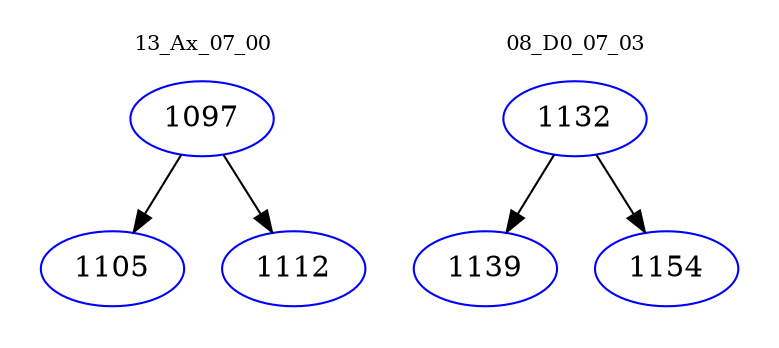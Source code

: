 digraph{
subgraph cluster_0 {
color = white
label = "13_Ax_07_00";
fontsize=10;
T0_1097 [label="1097", color="blue"]
T0_1097 -> T0_1105 [color="black"]
T0_1105 [label="1105", color="blue"]
T0_1097 -> T0_1112 [color="black"]
T0_1112 [label="1112", color="blue"]
}
subgraph cluster_1 {
color = white
label = "08_D0_07_03";
fontsize=10;
T1_1132 [label="1132", color="blue"]
T1_1132 -> T1_1139 [color="black"]
T1_1139 [label="1139", color="blue"]
T1_1132 -> T1_1154 [color="black"]
T1_1154 [label="1154", color="blue"]
}
}
